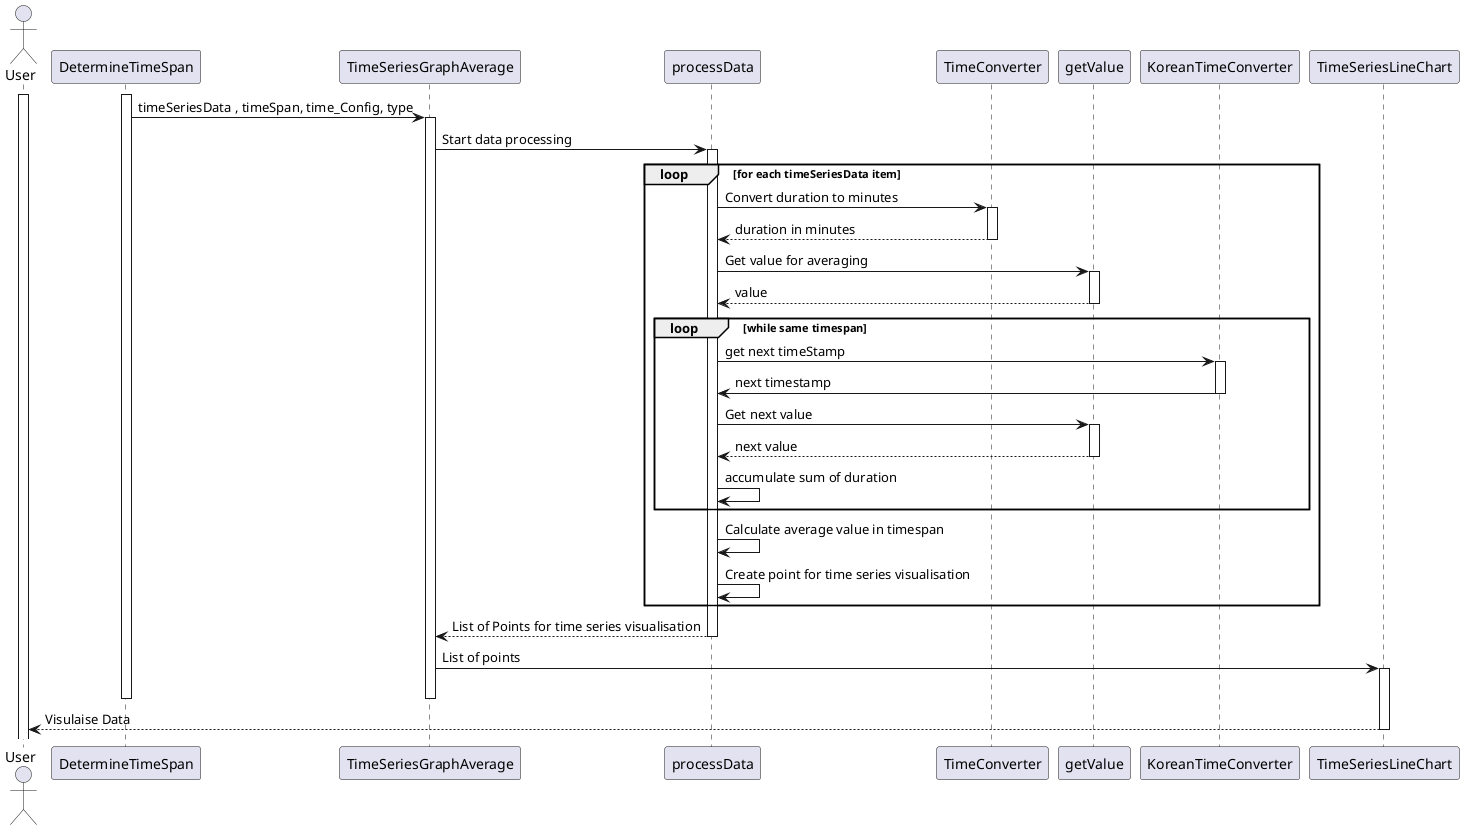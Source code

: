 @startuml TimeSeriesGraphAverage

actor User
participant DetermineTimeSpan
participant TimeSeriesGraphAverage
participant processData
participant TimeConverter
participant getValue
participant KoreanTimeConverter
participant TimeSeriesLineChart

activate User
activate DetermineTimeSpan
DetermineTimeSpan -> TimeSeriesGraphAverage : timeSeriesData , timeSpan, time_Config, type
Activate TimeSeriesGraphAverage

TimeSeriesGraphAverage -> processData : Start data processing
Activate processData
loop for each timeSeriesData item
    processData -> TimeConverter : Convert duration to minutes
    Activate TimeConverter
    TimeConverter --> processData : duration in minutes
    deactivate TimeConverter
    processData -> getValue : Get value for averaging
    activate getValue
    getValue --> processData: value
    deactivate getValue
    loop while same timespan
        processData -> KoreanTimeConverter : get next timeStamp
        activate KoreanTimeConverter
        KoreanTimeConverter -> processData: next timestamp
        deactivate KoreanTimeConverter
        processData -> getValue : Get next value
        activate getValue
        getValue --> processData: next value
        deactivate getValue
        processData -> processData: accumulate sum of duration
        
    end

    processData -> processData: Calculate average value in timespan
    processData -> processData: Create point for time series visualisation

end

processData --> TimeSeriesGraphAverage: List of Points for time series visualisation
deactivate processData
TimeSeriesGraphAverage -> TimeSeriesLineChart  : List of points
activate TimeSeriesLineChart 
deactivate TimeSeriesGraphAverage
deactivate DetermineTimeSpan
TimeSeriesLineChart --> User : Visulaise Data
deactivate TimeSeriesLineChart

@enduml
